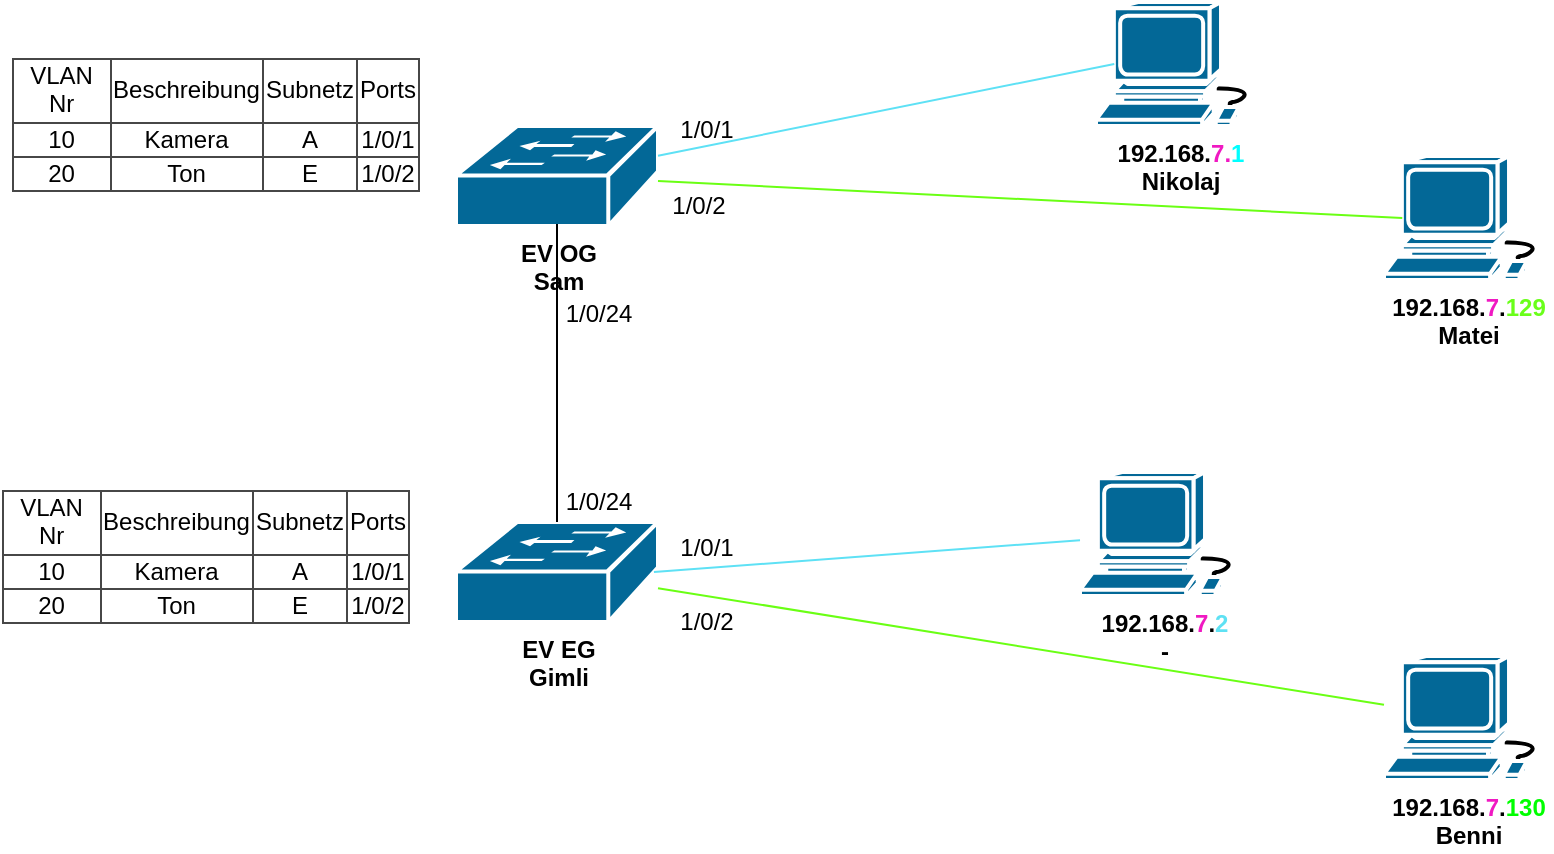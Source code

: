 <mxfile version="26.0.11">
  <diagram name="Seite-1" id="eZfO74YTUdXSAktTWJJR">
    <mxGraphModel dx="1188" dy="659" grid="0" gridSize="10" guides="1" tooltips="1" connect="1" arrows="1" fold="1" page="1" pageScale="1" pageWidth="1169" pageHeight="827" math="0" shadow="0">
      <root>
        <mxCell id="0" />
        <mxCell id="1" parent="0" />
        <mxCell id="dkiA7TVGlJUXl4R-B8ol-5" value="&lt;b&gt;192.168.&lt;font color=&quot;#f019c2&quot;&gt;7.&lt;/font&gt;&lt;font style=&quot;color: rgb(0, 255, 255);&quot;&gt;1&lt;/font&gt;&lt;/b&gt;&lt;div&gt;&lt;b&gt;&lt;font&gt;Nikolaj&lt;/font&gt;&lt;/b&gt;&lt;/div&gt;" style="shape=mxgraph.cisco.computers_and_peripherals.workstation;sketch=0;html=1;pointerEvents=1;dashed=0;fillColor=#036897;strokeColor=#ffffff;strokeWidth=2;verticalLabelPosition=bottom;verticalAlign=top;align=center;outlineConnect=0;" parent="1" vertex="1">
          <mxGeometry x="568" y="109" width="83" height="62" as="geometry" />
        </mxCell>
        <mxCell id="dkiA7TVGlJUXl4R-B8ol-6" value="&lt;b&gt;192.168.&lt;font color=&quot;#f019c2&quot;&gt;7&lt;/font&gt;.&lt;font style=&quot;color: rgb(0, 255, 0);&quot;&gt;130&lt;/font&gt;&lt;/b&gt;&lt;div&gt;&lt;b&gt;&lt;font style=&quot;color: rgb(0, 0, 0);&quot;&gt;Benni&lt;/font&gt;&lt;/b&gt;&lt;/div&gt;" style="shape=mxgraph.cisco.computers_and_peripherals.workstation;sketch=0;html=1;pointerEvents=1;dashed=0;fillColor=#036897;strokeColor=#ffffff;strokeWidth=2;verticalLabelPosition=bottom;verticalAlign=top;align=center;outlineConnect=0;" parent="1" vertex="1">
          <mxGeometry x="712" y="436" width="83" height="62" as="geometry" />
        </mxCell>
        <mxCell id="dkiA7TVGlJUXl4R-B8ol-7" value="&lt;b&gt;EV EG&lt;/b&gt;&lt;div&gt;&lt;b&gt;Gimli&lt;/b&gt;&lt;/div&gt;" style="shape=mxgraph.cisco.switches.workgroup_switch;sketch=0;html=1;pointerEvents=1;dashed=0;fillColor=#036897;strokeColor=#ffffff;strokeWidth=2;verticalLabelPosition=bottom;verticalAlign=top;align=center;outlineConnect=0;" parent="1" vertex="1">
          <mxGeometry x="248" y="369" width="101" height="50" as="geometry" />
        </mxCell>
        <mxCell id="dkiA7TVGlJUXl4R-B8ol-8" value="&lt;b&gt;EV OG&lt;/b&gt;&lt;div&gt;&lt;b&gt;Sam&lt;/b&gt;&lt;/div&gt;" style="shape=mxgraph.cisco.switches.workgroup_switch;sketch=0;html=1;pointerEvents=1;dashed=0;fillColor=#036897;strokeColor=#ffffff;strokeWidth=2;verticalLabelPosition=bottom;verticalAlign=top;align=center;outlineConnect=0;" parent="1" vertex="1">
          <mxGeometry x="248" y="171" width="101" height="50" as="geometry" />
        </mxCell>
        <mxCell id="dkiA7TVGlJUXl4R-B8ol-9" value="&lt;b&gt;192.168.&lt;font color=&quot;#f019c2&quot;&gt;7&lt;/font&gt;.&lt;font color=&quot;#5ee1f3&quot;&gt;2&lt;/font&gt;&lt;/b&gt;&lt;div&gt;&lt;b&gt;&lt;font style=&quot;color: rgb(0, 0, 0);&quot;&gt;-&lt;/font&gt;&lt;/b&gt;&lt;/div&gt;" style="shape=mxgraph.cisco.computers_and_peripherals.workstation;sketch=0;html=1;pointerEvents=1;dashed=0;fillColor=#036897;strokeColor=#ffffff;strokeWidth=2;verticalLabelPosition=bottom;verticalAlign=top;align=center;outlineConnect=0;" parent="1" vertex="1">
          <mxGeometry x="560" y="344" width="83" height="62" as="geometry" />
        </mxCell>
        <mxCell id="dkiA7TVGlJUXl4R-B8ol-10" value="&lt;b&gt;192.168.&lt;font color=&quot;#f019c2&quot;&gt;7&lt;/font&gt;.&lt;font color=&quot;#6aff1a&quot;&gt;129&lt;/font&gt;&lt;/b&gt;&lt;div&gt;&lt;b&gt;&lt;font style=&quot;color: rgb(0, 0, 0);&quot;&gt;Matei&lt;/font&gt;&lt;/b&gt;&lt;/div&gt;" style="shape=mxgraph.cisco.computers_and_peripherals.workstation;sketch=0;html=1;pointerEvents=1;dashed=0;fillColor=#036897;strokeColor=#ffffff;strokeWidth=2;verticalLabelPosition=bottom;verticalAlign=top;align=center;outlineConnect=0;" parent="1" vertex="1">
          <mxGeometry x="712" y="186" width="83" height="62" as="geometry" />
        </mxCell>
        <mxCell id="dkiA7TVGlJUXl4R-B8ol-13" value="" style="endArrow=none;html=1;rounded=0;entryX=0.11;entryY=0.5;entryDx=0;entryDy=0;entryPerimeter=0;strokeColor=#5ee1f5;" parent="1" source="dkiA7TVGlJUXl4R-B8ol-8" target="dkiA7TVGlJUXl4R-B8ol-5" edge="1">
          <mxGeometry width="50" height="50" relative="1" as="geometry">
            <mxPoint x="418" y="168" as="sourcePoint" />
            <mxPoint x="468" y="118" as="targetPoint" />
          </mxGeometry>
        </mxCell>
        <mxCell id="dkiA7TVGlJUXl4R-B8ol-14" value="" style="endArrow=none;html=1;rounded=0;entryX=0.11;entryY=0.5;entryDx=0;entryDy=0;entryPerimeter=0;strokeColor=#6aff14;" parent="1" source="dkiA7TVGlJUXl4R-B8ol-8" target="dkiA7TVGlJUXl4R-B8ol-10" edge="1">
          <mxGeometry width="50" height="50" relative="1" as="geometry">
            <mxPoint x="359" y="203" as="sourcePoint" />
            <mxPoint x="586" y="190" as="targetPoint" />
          </mxGeometry>
        </mxCell>
        <mxCell id="dkiA7TVGlJUXl4R-B8ol-15" value="" style="endArrow=none;html=1;rounded=0;exitX=0.98;exitY=0.5;exitDx=0;exitDy=0;exitPerimeter=0;strokeColor=#5ee1f5;" parent="1" source="dkiA7TVGlJUXl4R-B8ol-7" target="dkiA7TVGlJUXl4R-B8ol-9" edge="1">
          <mxGeometry width="50" height="50" relative="1" as="geometry">
            <mxPoint x="369" y="252" as="sourcePoint" />
            <mxPoint x="596" y="239" as="targetPoint" />
          </mxGeometry>
        </mxCell>
        <mxCell id="dkiA7TVGlJUXl4R-B8ol-16" value="" style="endArrow=none;html=1;rounded=0;strokeColor=#6aff14;" parent="1" source="dkiA7TVGlJUXl4R-B8ol-7" target="dkiA7TVGlJUXl4R-B8ol-6" edge="1">
          <mxGeometry width="50" height="50" relative="1" as="geometry">
            <mxPoint x="379" y="262" as="sourcePoint" />
            <mxPoint x="606" y="249" as="targetPoint" />
          </mxGeometry>
        </mxCell>
        <mxCell id="dkiA7TVGlJUXl4R-B8ol-19" value="&lt;table style=&quot;border: 1px solid rgb(71, 71, 71); border-collapse: collapse;&quot; border=&quot;1&quot;&gt;&lt;tbody&gt;&lt;tr&gt;&lt;td&gt;VLAN Nr&lt;/td&gt;&lt;td&gt;Beschreibung&lt;/td&gt;&lt;td&gt;Subnetz&lt;/td&gt;&lt;td&gt;Ports&lt;/td&gt;&lt;/tr&gt;&lt;tr&gt;&lt;td&gt;10&lt;/td&gt;&lt;td&gt;Kamera&lt;/td&gt;&lt;td&gt;A&lt;/td&gt;&lt;td&gt;1/0/1&lt;/td&gt;&lt;/tr&gt;&lt;tr&gt;&lt;td&gt;20&lt;/td&gt;&lt;td&gt;Ton&lt;/td&gt;&lt;td&gt;E&lt;/td&gt;&lt;td&gt;1/0/2&lt;/td&gt;&lt;/tr&gt;&lt;/tbody&gt;&lt;/table&gt;" style="text;html=1;strokeColor=none;fillColor=none;align=center;verticalAlign=middle;whiteSpace=wrap;rounded=0;" parent="1" vertex="1">
          <mxGeometry x="25" y="136" width="206" height="67" as="geometry" />
        </mxCell>
        <mxCell id="AAtL3wGN9ruCp8hhet_S-1" value="&lt;table style=&quot;border: 1px solid rgb(71, 71, 71); border-collapse: collapse;&quot; border=&quot;1&quot;&gt;&lt;tbody&gt;&lt;tr&gt;&lt;td&gt;VLAN Nr&lt;/td&gt;&lt;td&gt;Beschreibung&lt;/td&gt;&lt;td&gt;Subnetz&lt;/td&gt;&lt;td&gt;Ports&lt;/td&gt;&lt;/tr&gt;&lt;tr&gt;&lt;td&gt;10&lt;/td&gt;&lt;td&gt;Kamera&lt;/td&gt;&lt;td&gt;A&lt;/td&gt;&lt;td&gt;1/0/1&lt;/td&gt;&lt;/tr&gt;&lt;tr&gt;&lt;td&gt;20&lt;/td&gt;&lt;td&gt;Ton&lt;/td&gt;&lt;td&gt;E&lt;/td&gt;&lt;td&gt;1/0/2&lt;/td&gt;&lt;/tr&gt;&lt;/tbody&gt;&lt;/table&gt;" style="text;html=1;strokeColor=none;fillColor=none;align=center;verticalAlign=middle;whiteSpace=wrap;rounded=0;" vertex="1" parent="1">
          <mxGeometry x="20" y="352" width="206" height="67" as="geometry" />
        </mxCell>
        <mxCell id="AAtL3wGN9ruCp8hhet_S-4" value="1/0/1" style="text;html=1;align=center;verticalAlign=middle;resizable=0;points=[];autosize=1;strokeColor=none;fillColor=none;" vertex="1" parent="1">
          <mxGeometry x="350" y="160" width="45" height="26" as="geometry" />
        </mxCell>
        <mxCell id="AAtL3wGN9ruCp8hhet_S-5" value="1/0/1" style="text;html=1;align=center;verticalAlign=middle;resizable=0;points=[];autosize=1;strokeColor=none;fillColor=none;" vertex="1" parent="1">
          <mxGeometry x="350" y="369" width="45" height="26" as="geometry" />
        </mxCell>
        <mxCell id="AAtL3wGN9ruCp8hhet_S-7" value="1/0/2" style="text;html=1;align=center;verticalAlign=middle;resizable=0;points=[];autosize=1;strokeColor=none;fillColor=none;" vertex="1" parent="1">
          <mxGeometry x="346" y="198" width="45" height="26" as="geometry" />
        </mxCell>
        <mxCell id="AAtL3wGN9ruCp8hhet_S-8" value="1/0/2" style="text;html=1;align=center;verticalAlign=middle;resizable=0;points=[];autosize=1;strokeColor=none;fillColor=none;" vertex="1" parent="1">
          <mxGeometry x="350" y="406" width="45" height="26" as="geometry" />
        </mxCell>
        <mxCell id="AAtL3wGN9ruCp8hhet_S-9" value="" style="endArrow=none;html=1;rounded=0;entryX=0.5;entryY=0.98;entryDx=0;entryDy=0;entryPerimeter=0;exitX=0.5;exitY=0;exitDx=0;exitDy=0;exitPerimeter=0;" edge="1" parent="1" source="dkiA7TVGlJUXl4R-B8ol-7" target="dkiA7TVGlJUXl4R-B8ol-8">
          <mxGeometry width="50" height="50" relative="1" as="geometry">
            <mxPoint x="583" y="310" as="sourcePoint" />
            <mxPoint x="633" y="260" as="targetPoint" />
          </mxGeometry>
        </mxCell>
        <mxCell id="AAtL3wGN9ruCp8hhet_S-11" value="1/0/24" style="text;html=1;align=center;verticalAlign=middle;resizable=0;points=[];autosize=1;strokeColor=none;fillColor=none;" vertex="1" parent="1">
          <mxGeometry x="293" y="252" width="51" height="26" as="geometry" />
        </mxCell>
        <mxCell id="AAtL3wGN9ruCp8hhet_S-12" value="1/0/24" style="text;html=1;align=center;verticalAlign=middle;resizable=0;points=[];autosize=1;strokeColor=none;fillColor=none;" vertex="1" parent="1">
          <mxGeometry x="293" y="346" width="51" height="26" as="geometry" />
        </mxCell>
      </root>
    </mxGraphModel>
  </diagram>
</mxfile>
